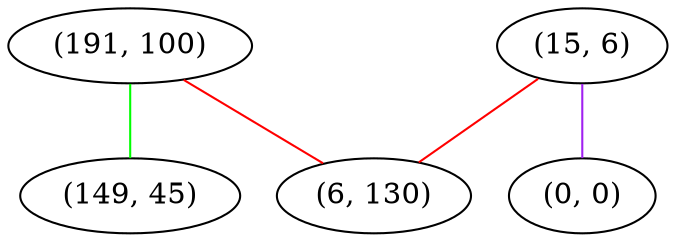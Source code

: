 graph "" {
"(191, 100)";
"(15, 6)";
"(6, 130)";
"(149, 45)";
"(0, 0)";
"(191, 100)" -- "(6, 130)"  [color=red, key=0, weight=1];
"(191, 100)" -- "(149, 45)"  [color=green, key=0, weight=2];
"(15, 6)" -- "(6, 130)"  [color=red, key=0, weight=1];
"(15, 6)" -- "(0, 0)"  [color=purple, key=0, weight=4];
}
